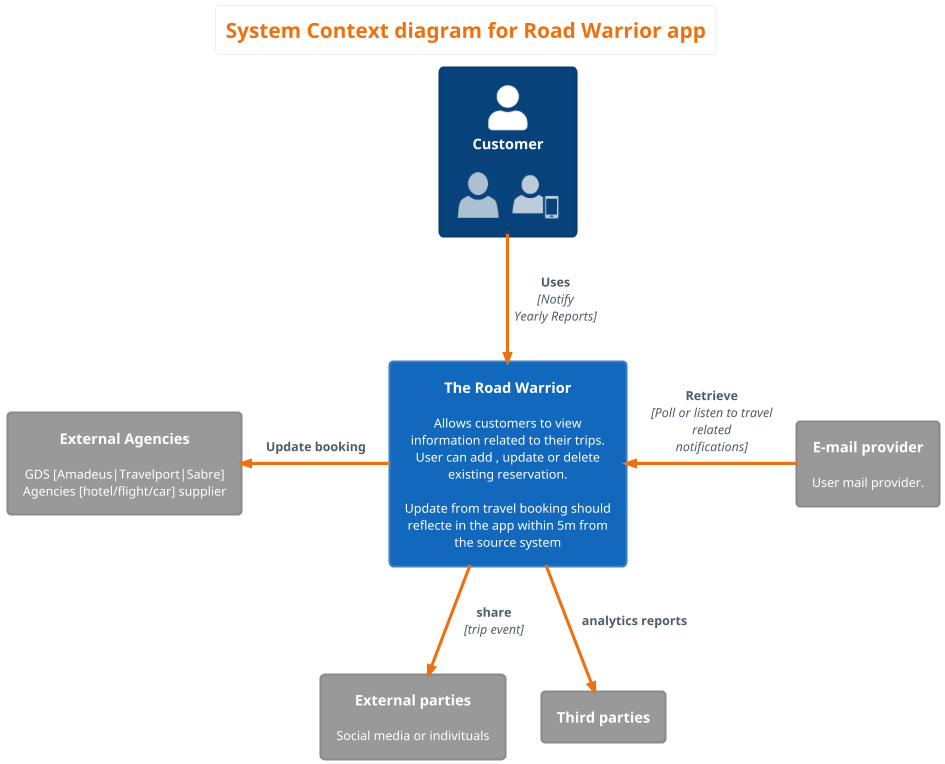 @startuml
!include <c4/C4_Context.puml>  

'ref http://plantuml.com/stdlib
!include <office/Users/user.puml>
!include <office/Users/mobile_user.puml>
!theme aws-orange
skinparam BackgroundColor white 
'LAYOUT_WITH_LEGEND

hide stereotype

title     System Context diagram for **Road Warrior** app

Person(customer  , Customer , "<$user>   <$mobile_user>" )

System(road_warrior, "The Road Warrior", "Allows customers to view information related to their trips. \nUser can add , update or delete existing reservation.\n\nUpdate from travel booking should reflecte in the app within 5m from the source system")

System_Ext(email_provider, "E-mail provider", "User mail provider.")
System_Ext(social_media, "External parties", "Social media or indivituals")
System_Ext(third_parties, "Third parties")
System_Ext(ext_agencies, "External Agencies", "GDS [Amadeus|Travelport|Sabre]\nAgencies [hotel/flight/car] supplier")

Rel(customer, road_warrior, "Uses", "Notify\nYearly Reports")

Rel_Back_Neighbor(road_warrior, email_provider, "Retrieve", "Poll or listen to travel related notifications")
Rel_Back_Neighbor(ext_agencies, road_warrior, "Update booking")
Rel(road_warrior, social_media, "share", "trip event")
Rel(road_warrior, third_parties, "analytics reports")
@enduml
